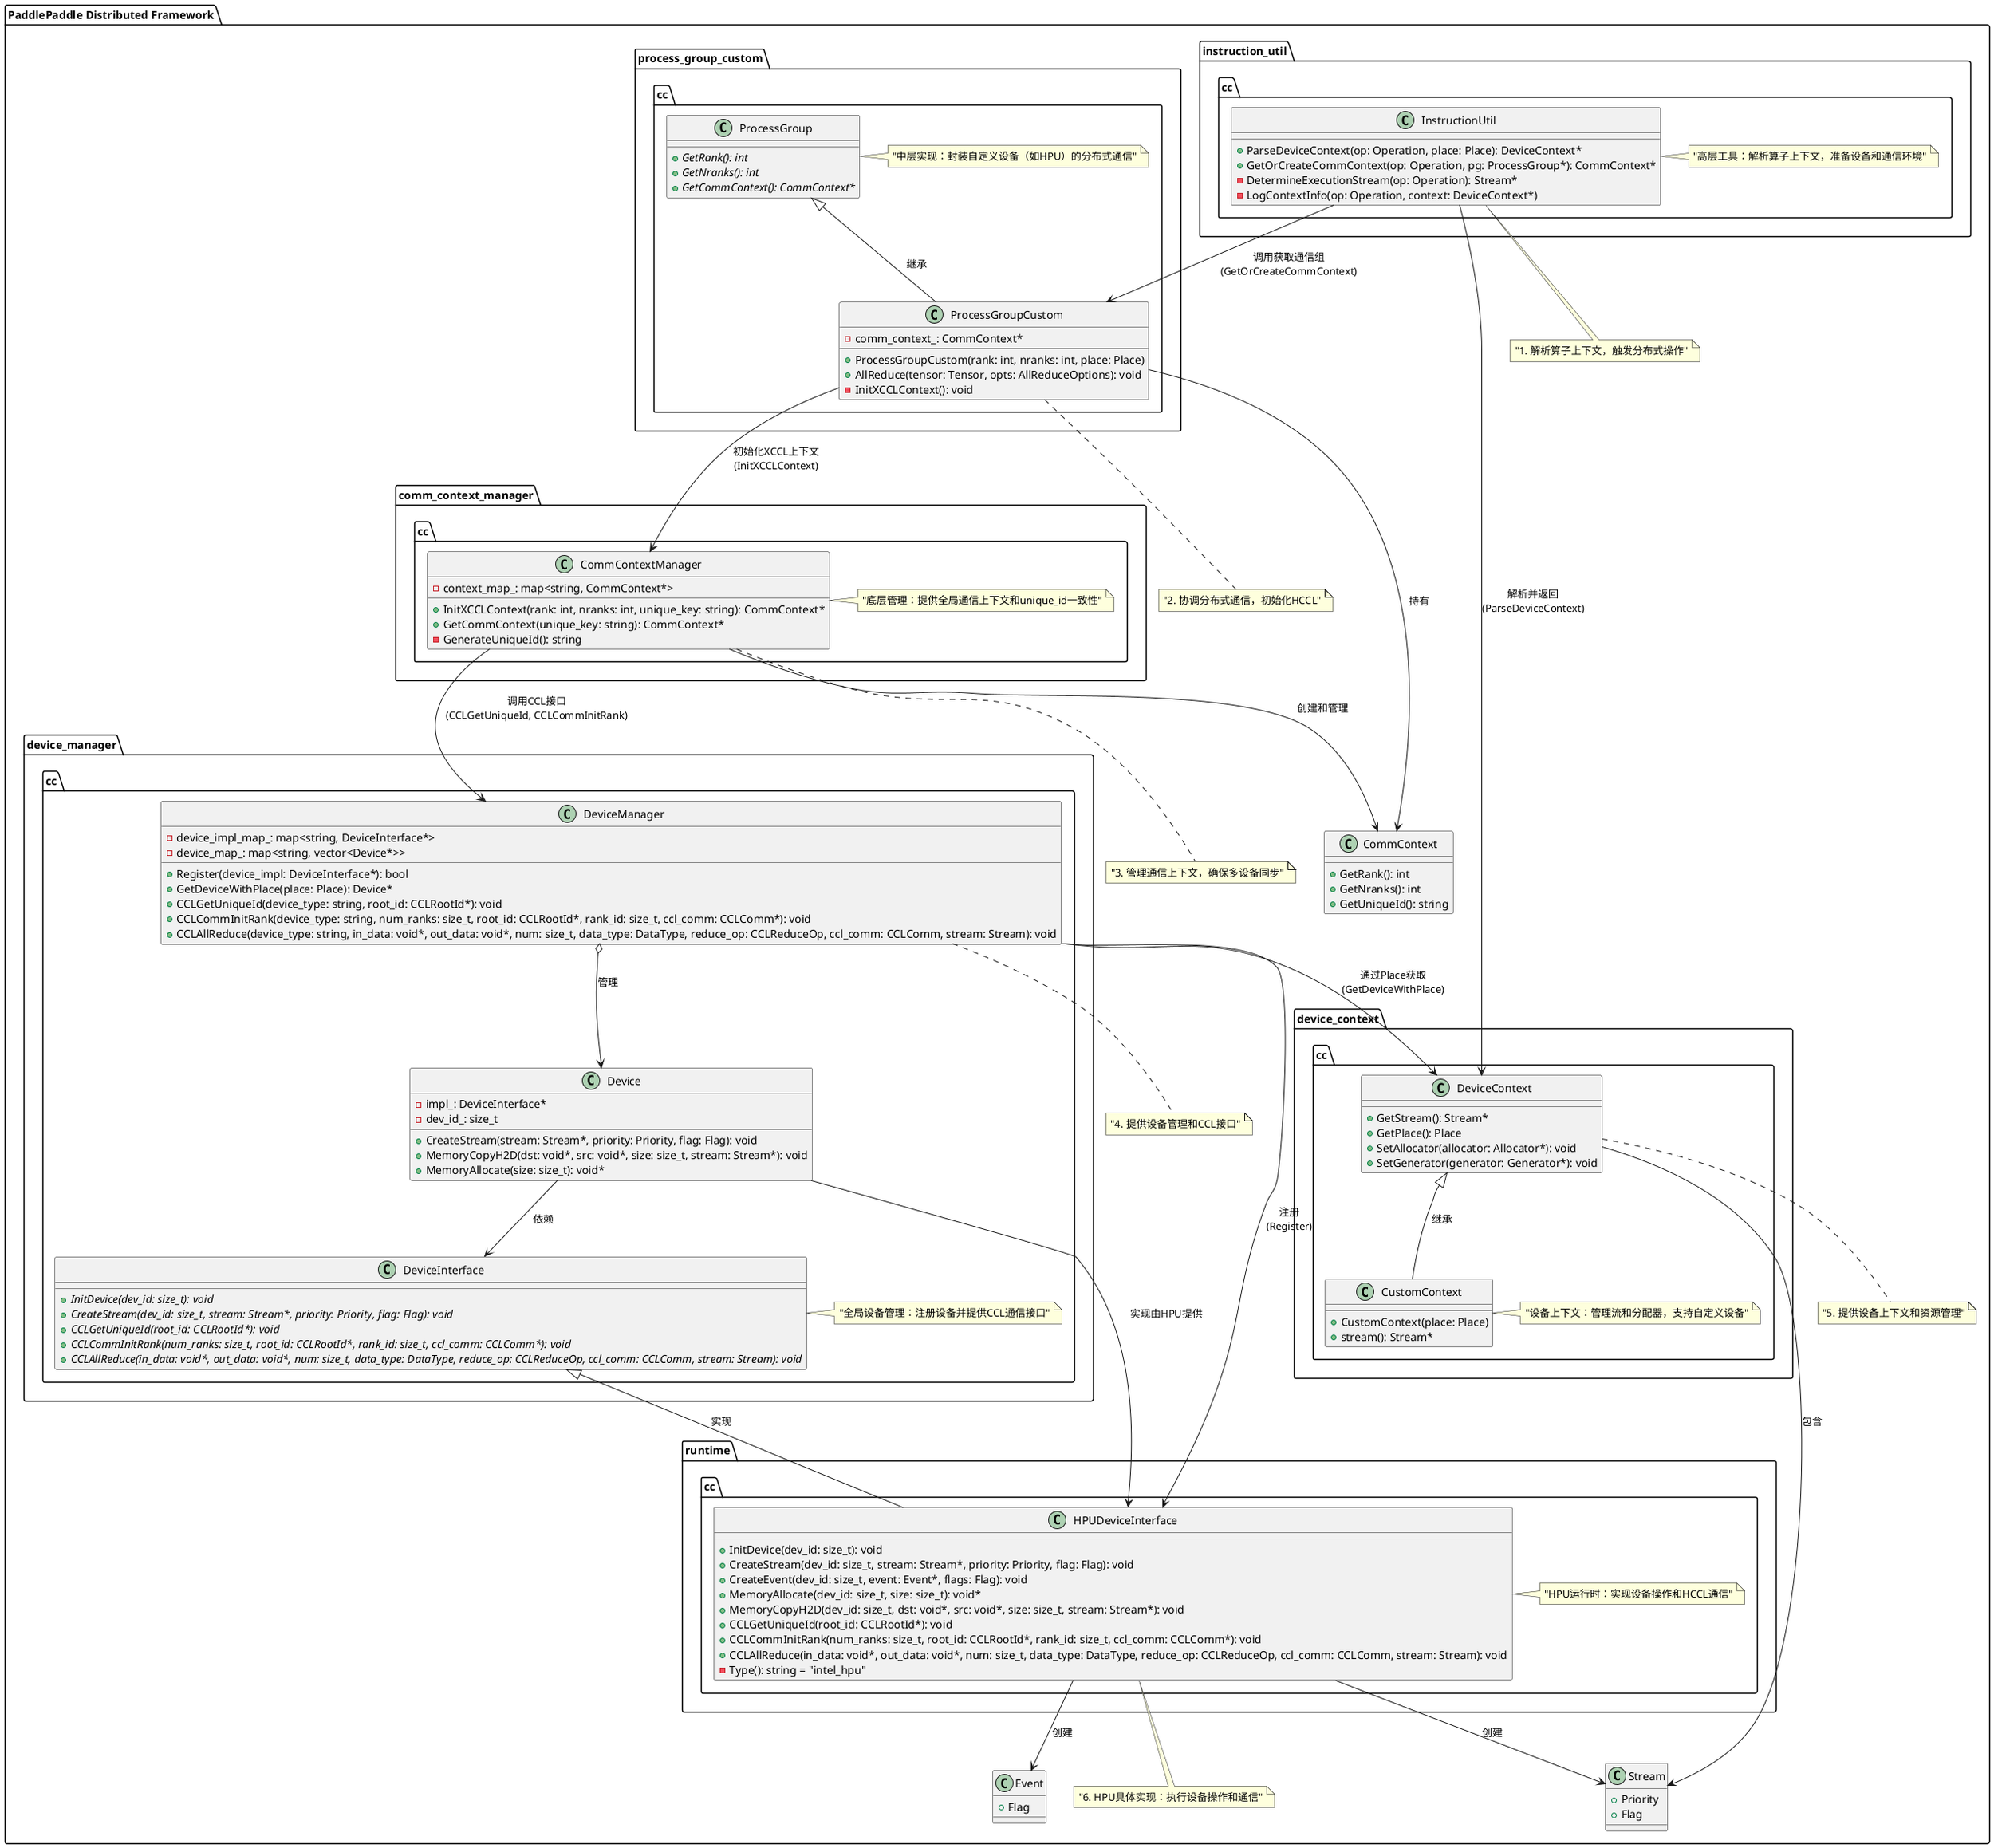 @startuml
package "PaddlePaddle Distributed Framework" {

  ' instruction_util.cc
  package "instruction_util.cc" {
    class InstructionUtil {
      +ParseDeviceContext(op: Operation, place: Place): DeviceContext*
      +GetOrCreateCommContext(op: Operation, pg: ProcessGroup*): CommContext*
      -DetermineExecutionStream(op: Operation): Stream*
      -LogContextInfo(op: Operation, context: DeviceContext*)
    }
    note right: "高层工具：解析算子上下文，准备设备和通信环境"
  }

  ' process_group_custom.cc
  package "process_group_custom.cc" {
    class ProcessGroupCustom {
      +ProcessGroupCustom(rank: int, nranks: int, place: Place)
      +AllReduce(tensor: Tensor, opts: AllReduceOptions): void
      -InitXCCLContext(): void
      -comm_context_: CommContext*
    }
    class ProcessGroup {
      +GetRank(): int {abstract}
      +GetNranks(): int {abstract}
      +GetCommContext(): CommContext* {abstract}
    }
    ProcessGroupCustom -up-|> ProcessGroup : "继承"
    note right: "中层实现：封装自定义设备（如HPU）的分布式通信"
  }

  ' comm_context_manager.cc
  package "comm_context_manager.cc" {
    class CommContextManager {
      +InitXCCLContext(rank: int, nranks: int, unique_key: string): CommContext*
      +GetCommContext(unique_key: string): CommContext*
      -GenerateUniqueId(): string
      -context_map_: map<string, CommContext*>
    }
    note right: "底层管理：提供全局通信上下文和unique_id一致性"
  }

  ' device_manager.cc
  package "device_manager.cc" {
    class DeviceManager {
      +Register(device_impl: DeviceInterface*): bool
      +GetDeviceWithPlace(place: Place): Device*
      +CCLGetUniqueId(device_type: string, root_id: CCLRootId*): void
      +CCLCommInitRank(device_type: string, num_ranks: size_t, root_id: CCLRootId*, rank_id: size_t, ccl_comm: CCLComm*): void
      +CCLAllReduce(device_type: string, in_data: void*, out_data: void*, num: size_t, data_type: DataType, reduce_op: CCLReduceOp, ccl_comm: CCLComm, stream: Stream): void
      -device_impl_map_: map<string, DeviceInterface*>
      -device_map_: map<string, vector<Device*>>
    }
    class Device {
      +CreateStream(stream: Stream*, priority: Priority, flag: Flag): void
      +MemoryCopyH2D(dst: void*, src: void*, size: size_t, stream: Stream*): void
      +MemoryAllocate(size: size_t): void*
      -impl_: DeviceInterface*
      -dev_id_: size_t
    }
    class DeviceInterface {
      +InitDevice(dev_id: size_t): void {abstract}
      +CreateStream(dev_id: size_t, stream: Stream*, priority: Priority, flag: Flag): void {abstract}
      +CCLGetUniqueId(root_id: CCLRootId*): void {abstract}
      +CCLCommInitRank(num_ranks: size_t, root_id: CCLRootId*, rank_id: size_t, ccl_comm: CCLComm*): void {abstract}
      +CCLAllReduce(in_data: void*, out_data: void*, num: size_t, data_type: DataType, reduce_op: CCLReduceOp, ccl_comm: CCLComm, stream: Stream): void {abstract}
    }
    DeviceManager o--> Device : "管理"
    Device --> DeviceInterface : "依赖"
    note right: "全局设备管理：注册设备并提供CCL通信接口"
  }

  ' device_context.cc
  package "device_context.cc" {
    class DeviceContext {
      +GetStream(): Stream*
      +GetPlace(): Place
      +SetAllocator(allocator: Allocator*): void
      +SetGenerator(generator: Generator*): void
    }
    class CustomContext {
      +CustomContext(place: Place)
      +stream(): Stream*
    }
    DeviceContext <|-- CustomContext : "继承"
    note right: "设备上下文：管理流和分配器，支持自定义设备"
  }

  ' runtime.cc (HPU Wrapper)
  package "runtime.cc" {
    class HPUDeviceInterface {
      +InitDevice(dev_id: size_t): void
      +CreateStream(dev_id: size_t, stream: Stream*, priority: Priority, flag: Flag): void
      +CreateEvent(dev_id: size_t, event: Event*, flags: Flag): void
      +MemoryAllocate(dev_id: size_t, size: size_t): void*
      +MemoryCopyH2D(dev_id: size_t, dst: void*, src: void*, size: size_t, stream: Stream*): void
      +CCLGetUniqueId(root_id: CCLRootId*): void
      +CCLCommInitRank(num_ranks: size_t, root_id: CCLRootId*, rank_id: size_t, ccl_comm: CCLComm*): void
      +CCLAllReduce(in_data: void*, out_data: void*, num: size_t, data_type: DataType, reduce_op: CCLReduceOp, ccl_comm: CCLComm, stream: Stream): void
      -Type(): string = "intel_hpu"
    }
    HPUDeviceInterface -up-|> DeviceInterface : "实现"
    note right: "HPU运行时：实现设备操作和HCCL通信"
  }

  ' 通用类
  class CommContext {
    +GetRank(): int
    +GetNranks(): int
    +GetUniqueId(): string
  }

  class Stream {
    +Priority
    +Flag
  }

  class Event {
    +Flag
  }

  ' 关系标注
  InstructionUtil --> ProcessGroupCustom : "调用获取通信组\n(GetOrCreateCommContext)"
  InstructionUtil --> DeviceContext : "解析并返回\n(ParseDeviceContext)"
  ProcessGroupCustom --> CommContextManager : "初始化XCCL上下文\n(InitXCCLContext)"
  ProcessGroupCustom --> CommContext : "持有"
  CommContextManager --> DeviceManager : "调用CCL接口\n(CCLGetUniqueId, CCLCommInitRank)"
  CommContextManager --> CommContext : "创建和管理"
  DeviceManager --> HPUDeviceInterface : "注册\n(Register)"
  DeviceManager --> DeviceContext : "通过Place获取\n(GetDeviceWithPlace)"
  Device --> HPUDeviceInterface : "实现由HPU提供"
  DeviceContext --> Stream : "包含"
  HPUDeviceInterface --> Stream : "创建"
  HPUDeviceInterface --> Event : "创建"

  ' 协作关系注释
  note bottom of InstructionUtil
    "1. 解析算子上下文，触发分布式操作"
  end note
  note bottom of ProcessGroupCustom
    "2. 协调分布式通信，初始化HCCL"
  end note
  note bottom of CommContextManager
    "3. 管理通信上下文，确保多设备同步"
  end note
  note bottom of DeviceManager
    "4. 提供设备管理和CCL接口"
  end note
  note bottom of DeviceContext
    "5. 提供设备上下文和资源管理"
  end note
  note bottom of HPUDeviceInterface
    "6. HPU具体实现：执行设备操作和通信"
  end note
}

@enduml